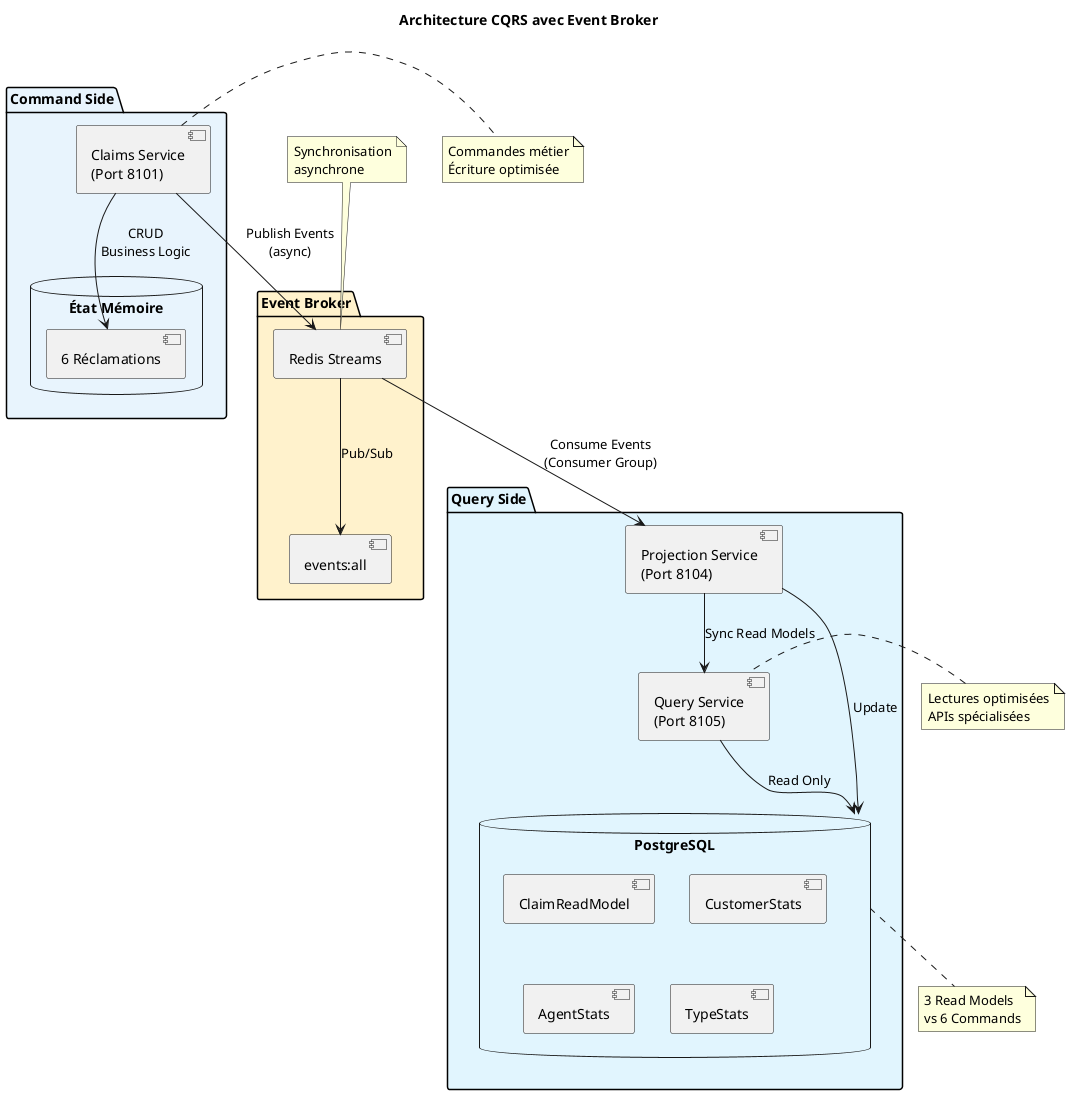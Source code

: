 @startuml cqrs-architecture
!define COMMAND_COLOR #E8F4FD
!define EVENT_COLOR #FFF2CC
!define QUERY_COLOR #E1F5FE

title Architecture CQRS avec Event Broker

package "Command Side" COMMAND_COLOR {
  [Claims Service\n(Port 8101)] as ClaimsService
  database "État Mémoire" as Memory {
    [6 Réclamations] as Claims
  }
  
  ClaimsService --> Claims : CRUD\nBusiness Logic
}

package "Event Broker" EVENT_COLOR {
  [Redis Streams] as Redis
  [events:all] as Stream
  
  Redis --> Stream : Pub/Sub
}

package "Query Side" QUERY_COLOR {
  [Projection Service\n(Port 8104)] as ProjectionService
  [Query Service\n(Port 8105)] as QueryService
  
  database "PostgreSQL" as PostgreSQL {
    [ClaimReadModel] as CRM
    [CustomerStats] as CS
    [AgentStats] as AS
    [TypeStats] as TS
  }
  
  QueryService --> PostgreSQL : Read Only
  ProjectionService --> PostgreSQL : Update
}

' Flux principal CQRS
ClaimsService --> Redis : Publish Events\n(async)
Redis --> ProjectionService : Consume Events\n(Consumer Group)
ProjectionService --> QueryService : Sync Read Models

' Annotations
note right of ClaimsService : Commandes métier\nÉcriture optimisée
note left of QueryService : Lectures optimisées\nAPIs spécialisées
note top of Redis : Synchronisation\nasynchrone
note bottom of PostgreSQL : 3 Read Models\nvs 6 Commands

@enduml